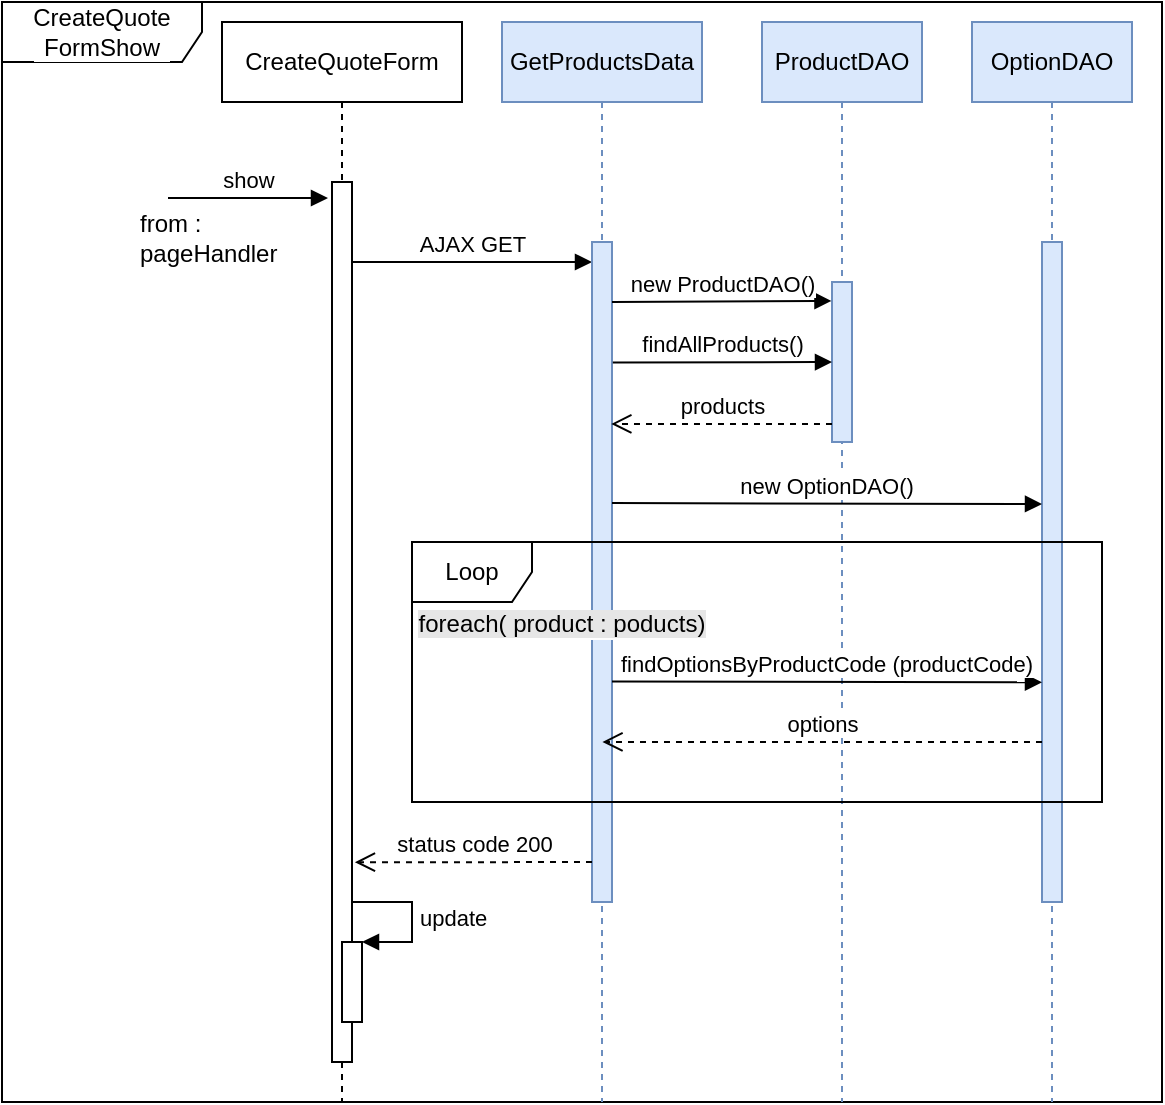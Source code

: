 <mxfile version="19.0.3" type="device"><diagram id="5WGAuO-bajR5HXZ5BF8d" name="Page-1"><mxGraphModel dx="1692" dy="449" grid="1" gridSize="10" guides="1" tooltips="1" connect="1" arrows="1" fold="1" page="1" pageScale="1" pageWidth="827" pageHeight="1169" math="0" shadow="0"><root><mxCell id="0"/><mxCell id="1" parent="0"/><mxCell id="D9OjeRS39EWFDbuzjUJl-1" value="CreateQuoteForm" style="shape=umlLifeline;perimeter=lifelinePerimeter;whiteSpace=wrap;html=1;container=1;collapsible=0;recursiveResize=0;outlineConnect=0;" vertex="1" parent="1"><mxGeometry x="80" y="80" width="120" height="540" as="geometry"/></mxCell><mxCell id="D9OjeRS39EWFDbuzjUJl-3" value="" style="html=1;points=[];perimeter=orthogonalPerimeter;" vertex="1" parent="D9OjeRS39EWFDbuzjUJl-1"><mxGeometry x="55" y="80" width="10" height="440" as="geometry"/></mxCell><mxCell id="D9OjeRS39EWFDbuzjUJl-57" value="" style="html=1;points=[];perimeter=orthogonalPerimeter;labelBackgroundColor=#E6E6E6;" vertex="1" parent="D9OjeRS39EWFDbuzjUJl-1"><mxGeometry x="60" y="460" width="10" height="40" as="geometry"/></mxCell><mxCell id="D9OjeRS39EWFDbuzjUJl-58" value="update" style="edgeStyle=orthogonalEdgeStyle;html=1;align=left;spacingLeft=2;endArrow=block;rounded=0;entryX=1;entryY=0;" edge="1" target="D9OjeRS39EWFDbuzjUJl-57" parent="D9OjeRS39EWFDbuzjUJl-1"><mxGeometry relative="1" as="geometry"><mxPoint x="65" y="440" as="sourcePoint"/><Array as="points"><mxPoint x="95" y="440"/></Array></mxGeometry></mxCell><mxCell id="D9OjeRS39EWFDbuzjUJl-59" value="&lt;span style=&quot;&quot;&gt;CreateQuote&lt;br&gt;FormShow&lt;/span&gt;" style="shape=umlFrame;whiteSpace=wrap;html=1;labelBackgroundColor=#FFFFFF;width=100;height=30;" vertex="1" parent="D9OjeRS39EWFDbuzjUJl-1"><mxGeometry x="-110" y="-10" width="580" height="550" as="geometry"/></mxCell><mxCell id="D9OjeRS39EWFDbuzjUJl-2" value="show" style="html=1;verticalAlign=bottom;endArrow=block;rounded=0;" edge="1" parent="1"><mxGeometry width="80" relative="1" as="geometry"><mxPoint x="53" y="168" as="sourcePoint"/><mxPoint x="133" y="168" as="targetPoint"/></mxGeometry></mxCell><mxCell id="D9OjeRS39EWFDbuzjUJl-4" value="GetProductsData" style="shape=umlLifeline;perimeter=lifelinePerimeter;whiteSpace=wrap;html=1;container=0;collapsible=0;recursiveResize=0;outlineConnect=0;fillColor=#dae8fc;strokeColor=#6c8ebf;" vertex="1" parent="1"><mxGeometry x="220" y="80" width="100" height="540" as="geometry"/></mxCell><mxCell id="D9OjeRS39EWFDbuzjUJl-6" value="AJAX GET" style="html=1;verticalAlign=bottom;endArrow=block;rounded=0;" edge="1" parent="1" target="D9OjeRS39EWFDbuzjUJl-5"><mxGeometry width="80" relative="1" as="geometry"><mxPoint x="145" y="200" as="sourcePoint"/><mxPoint x="225" y="200" as="targetPoint"/></mxGeometry></mxCell><mxCell id="D9OjeRS39EWFDbuzjUJl-5" value="" style="html=1;points=[];perimeter=orthogonalPerimeter;fillColor=#dae8fc;strokeColor=#6c8ebf;" vertex="1" parent="1"><mxGeometry x="265" y="190" width="10" height="330" as="geometry"/></mxCell><mxCell id="D9OjeRS39EWFDbuzjUJl-41" value="from :&lt;br&gt;pageHandler" style="text;html=1;strokeColor=none;fillColor=none;align=left;verticalAlign=middle;whiteSpace=wrap;rounded=0;labelBackgroundColor=#FFFFFF;" vertex="1" parent="1"><mxGeometry x="37" y="173" width="80" height="30" as="geometry"/></mxCell><mxCell id="D9OjeRS39EWFDbuzjUJl-42" value="ProductDAO" style="shape=umlLifeline;perimeter=lifelinePerimeter;whiteSpace=wrap;html=1;container=0;collapsible=0;recursiveResize=0;outlineConnect=0;fillColor=#dae8fc;strokeColor=#6c8ebf;" vertex="1" parent="1"><mxGeometry x="350" y="80" width="80" height="540" as="geometry"/></mxCell><mxCell id="D9OjeRS39EWFDbuzjUJl-43" value="OptionDAO" style="shape=umlLifeline;perimeter=lifelinePerimeter;whiteSpace=wrap;html=1;container=0;collapsible=0;recursiveResize=0;outlineConnect=0;fillColor=#dae8fc;strokeColor=#6c8ebf;" vertex="1" parent="1"><mxGeometry x="455" y="80" width="80" height="540" as="geometry"/></mxCell><mxCell id="D9OjeRS39EWFDbuzjUJl-44" value="" style="html=1;points=[];perimeter=orthogonalPerimeter;fillColor=#dae8fc;strokeColor=#6c8ebf;" vertex="1" parent="1"><mxGeometry x="385" y="210" width="10" height="80" as="geometry"/></mxCell><mxCell id="D9OjeRS39EWFDbuzjUJl-45" value="" style="html=1;points=[];perimeter=orthogonalPerimeter;fillColor=#dae8fc;strokeColor=#6c8ebf;" vertex="1" parent="1"><mxGeometry x="490" y="190" width="10" height="330" as="geometry"/></mxCell><mxCell id="D9OjeRS39EWFDbuzjUJl-46" value="new ProductDAO()" style="html=1;verticalAlign=bottom;endArrow=block;rounded=0;entryX=-0.027;entryY=0.118;entryDx=0;entryDy=0;entryPerimeter=0;" edge="1" parent="1" target="D9OjeRS39EWFDbuzjUJl-44"><mxGeometry width="80" relative="1" as="geometry"><mxPoint x="275" y="220" as="sourcePoint"/><mxPoint x="360" y="220" as="targetPoint"/></mxGeometry></mxCell><mxCell id="D9OjeRS39EWFDbuzjUJl-48" value="findAllProducts()" style="html=1;verticalAlign=bottom;endArrow=block;rounded=0;entryX=-0.04;entryY=0.09;entryDx=0;entryDy=0;entryPerimeter=0;" edge="1" parent="1"><mxGeometry width="80" relative="1" as="geometry"><mxPoint x="275.4" y="250.3" as="sourcePoint"/><mxPoint x="385.0" y="250.0" as="targetPoint"/></mxGeometry></mxCell><mxCell id="D9OjeRS39EWFDbuzjUJl-49" value="products" style="html=1;verticalAlign=bottom;endArrow=open;dashed=1;endSize=8;rounded=0;entryX=0.964;entryY=0.303;entryDx=0;entryDy=0;entryPerimeter=0;" edge="1" parent="1"><mxGeometry relative="1" as="geometry"><mxPoint x="385" y="281" as="sourcePoint"/><mxPoint x="274.64" y="280.99" as="targetPoint"/></mxGeometry></mxCell><mxCell id="D9OjeRS39EWFDbuzjUJl-51" value="Loop" style="shape=umlFrame;whiteSpace=wrap;html=1;labelBackgroundColor=#FFFFFF;" vertex="1" parent="1"><mxGeometry x="175" y="340" width="345" height="130" as="geometry"/></mxCell><mxCell id="D9OjeRS39EWFDbuzjUJl-52" value="&lt;span style=&quot;background-color: rgb(230, 230, 230);&quot;&gt;foreach( product : poducts)&lt;/span&gt;" style="text;html=1;strokeColor=none;fillColor=none;align=center;verticalAlign=middle;whiteSpace=wrap;rounded=0;labelBackgroundColor=#FFFFFF;" vertex="1" parent="1"><mxGeometry x="170" y="366" width="160" height="30" as="geometry"/></mxCell><mxCell id="D9OjeRS39EWFDbuzjUJl-53" value="new OptionDAO()" style="html=1;verticalAlign=bottom;endArrow=block;rounded=0;" edge="1" parent="1"><mxGeometry width="80" relative="1" as="geometry"><mxPoint x="275" y="320.56" as="sourcePoint"/><mxPoint x="490" y="321" as="targetPoint"/></mxGeometry></mxCell><mxCell id="D9OjeRS39EWFDbuzjUJl-54" value="findOptionsByProductCode (productCode)" style="html=1;verticalAlign=bottom;endArrow=block;rounded=0;" edge="1" parent="1"><mxGeometry width="80" relative="1" as="geometry"><mxPoint x="275" y="409.71" as="sourcePoint"/><mxPoint x="490" y="410.15" as="targetPoint"/></mxGeometry></mxCell><mxCell id="D9OjeRS39EWFDbuzjUJl-55" value="options" style="html=1;verticalAlign=bottom;endArrow=open;dashed=1;endSize=8;rounded=0;entryX=0.276;entryY=0.769;entryDx=0;entryDy=0;entryPerimeter=0;" edge="1" parent="1" target="D9OjeRS39EWFDbuzjUJl-51"><mxGeometry relative="1" as="geometry"><mxPoint x="490" y="440" as="sourcePoint"/><mxPoint x="410" y="440" as="targetPoint"/></mxGeometry></mxCell><mxCell id="D9OjeRS39EWFDbuzjUJl-56" value="status code 200" style="html=1;verticalAlign=bottom;endArrow=open;dashed=1;endSize=8;rounded=0;entryX=1.144;entryY=0.773;entryDx=0;entryDy=0;entryPerimeter=0;" edge="1" parent="1" target="D9OjeRS39EWFDbuzjUJl-3"><mxGeometry relative="1" as="geometry"><mxPoint x="265" y="500.03" as="sourcePoint"/><mxPoint x="150" y="500" as="targetPoint"/></mxGeometry></mxCell></root></mxGraphModel></diagram></mxfile>